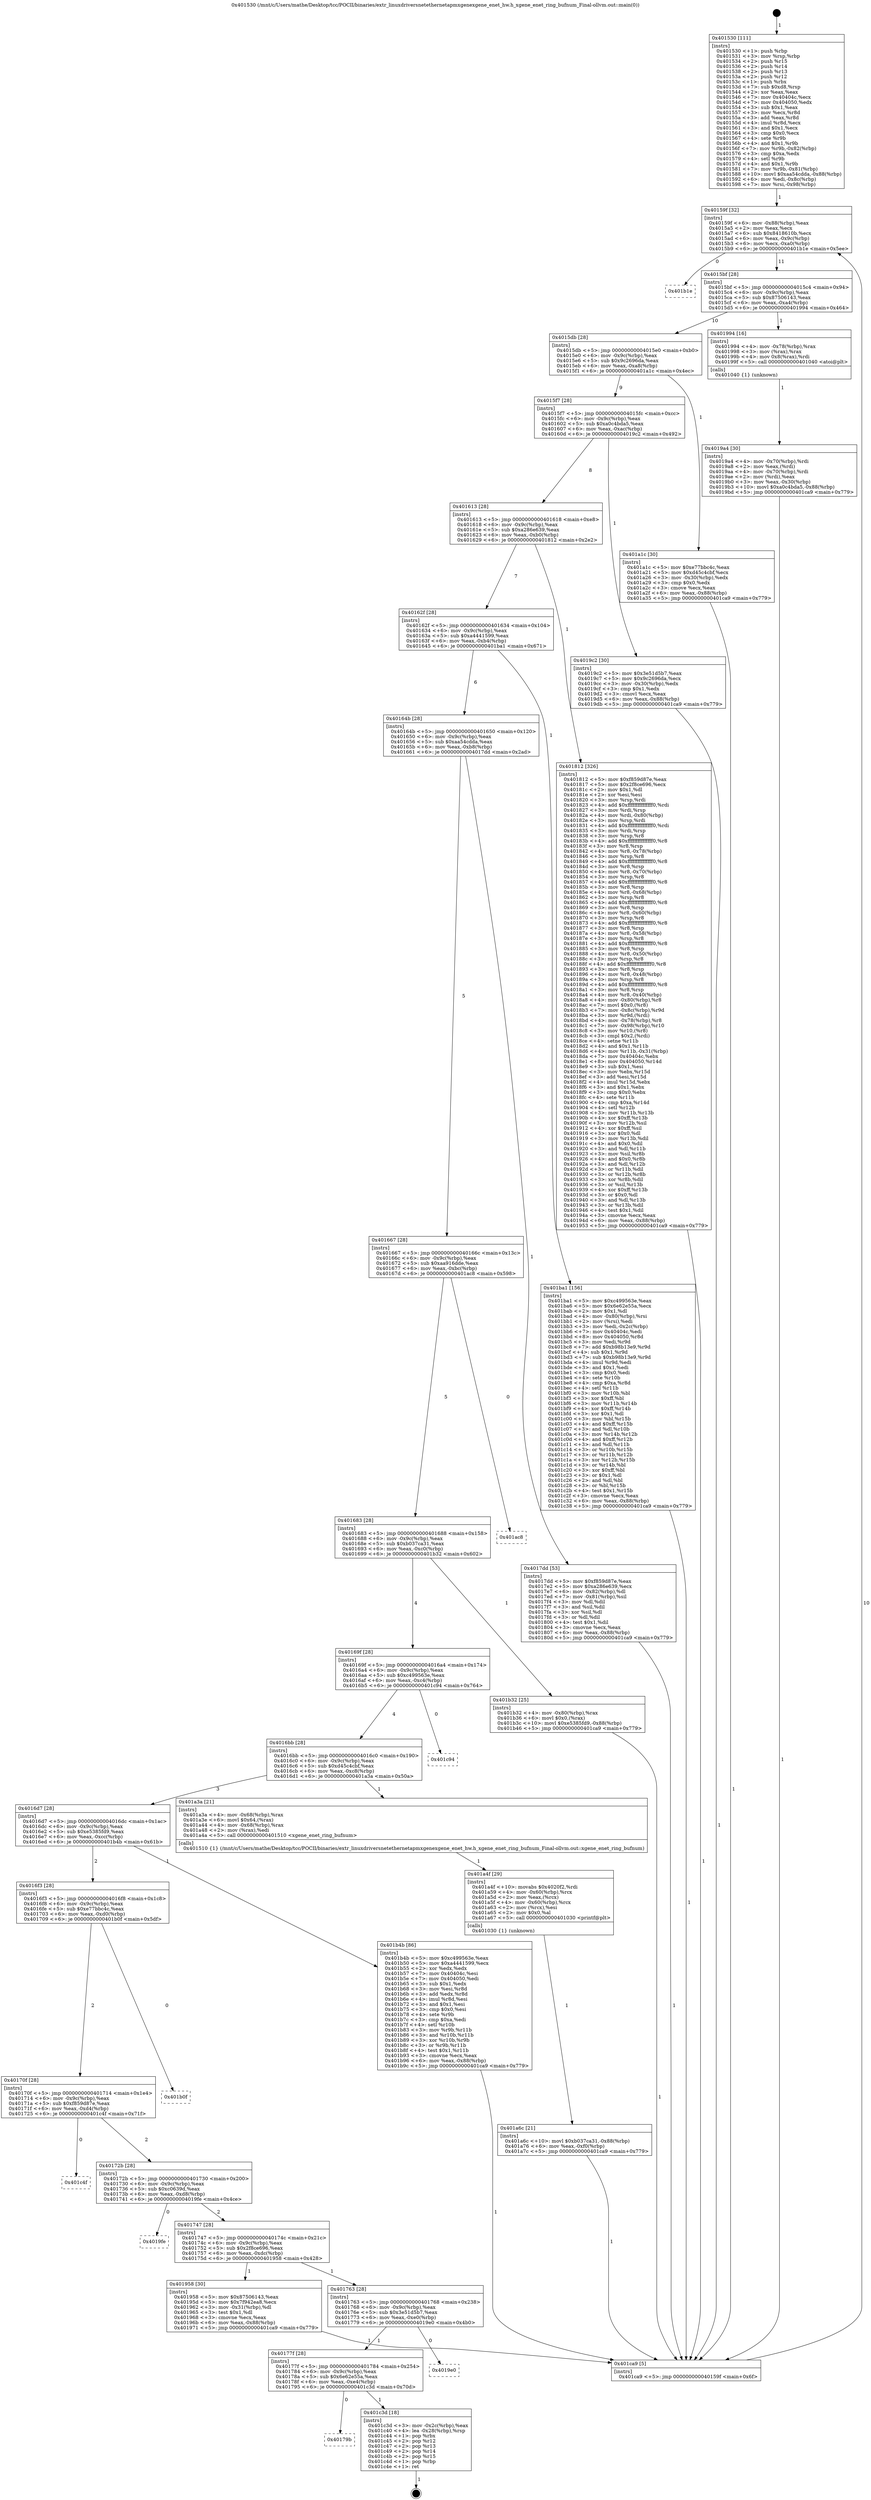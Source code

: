 digraph "0x401530" {
  label = "0x401530 (/mnt/c/Users/mathe/Desktop/tcc/POCII/binaries/extr_linuxdriversnetethernetapmxgenexgene_enet_hw.h_xgene_enet_ring_bufnum_Final-ollvm.out::main(0))"
  labelloc = "t"
  node[shape=record]

  Entry [label="",width=0.3,height=0.3,shape=circle,fillcolor=black,style=filled]
  "0x40159f" [label="{
     0x40159f [32]\l
     | [instrs]\l
     &nbsp;&nbsp;0x40159f \<+6\>: mov -0x88(%rbp),%eax\l
     &nbsp;&nbsp;0x4015a5 \<+2\>: mov %eax,%ecx\l
     &nbsp;&nbsp;0x4015a7 \<+6\>: sub $0x8418610b,%ecx\l
     &nbsp;&nbsp;0x4015ad \<+6\>: mov %eax,-0x9c(%rbp)\l
     &nbsp;&nbsp;0x4015b3 \<+6\>: mov %ecx,-0xa0(%rbp)\l
     &nbsp;&nbsp;0x4015b9 \<+6\>: je 0000000000401b1e \<main+0x5ee\>\l
  }"]
  "0x401b1e" [label="{
     0x401b1e\l
  }", style=dashed]
  "0x4015bf" [label="{
     0x4015bf [28]\l
     | [instrs]\l
     &nbsp;&nbsp;0x4015bf \<+5\>: jmp 00000000004015c4 \<main+0x94\>\l
     &nbsp;&nbsp;0x4015c4 \<+6\>: mov -0x9c(%rbp),%eax\l
     &nbsp;&nbsp;0x4015ca \<+5\>: sub $0x87506143,%eax\l
     &nbsp;&nbsp;0x4015cf \<+6\>: mov %eax,-0xa4(%rbp)\l
     &nbsp;&nbsp;0x4015d5 \<+6\>: je 0000000000401994 \<main+0x464\>\l
  }"]
  Exit [label="",width=0.3,height=0.3,shape=circle,fillcolor=black,style=filled,peripheries=2]
  "0x401994" [label="{
     0x401994 [16]\l
     | [instrs]\l
     &nbsp;&nbsp;0x401994 \<+4\>: mov -0x78(%rbp),%rax\l
     &nbsp;&nbsp;0x401998 \<+3\>: mov (%rax),%rax\l
     &nbsp;&nbsp;0x40199b \<+4\>: mov 0x8(%rax),%rdi\l
     &nbsp;&nbsp;0x40199f \<+5\>: call 0000000000401040 \<atoi@plt\>\l
     | [calls]\l
     &nbsp;&nbsp;0x401040 \{1\} (unknown)\l
  }"]
  "0x4015db" [label="{
     0x4015db [28]\l
     | [instrs]\l
     &nbsp;&nbsp;0x4015db \<+5\>: jmp 00000000004015e0 \<main+0xb0\>\l
     &nbsp;&nbsp;0x4015e0 \<+6\>: mov -0x9c(%rbp),%eax\l
     &nbsp;&nbsp;0x4015e6 \<+5\>: sub $0x9c2696da,%eax\l
     &nbsp;&nbsp;0x4015eb \<+6\>: mov %eax,-0xa8(%rbp)\l
     &nbsp;&nbsp;0x4015f1 \<+6\>: je 0000000000401a1c \<main+0x4ec\>\l
  }"]
  "0x40179b" [label="{
     0x40179b\l
  }", style=dashed]
  "0x401a1c" [label="{
     0x401a1c [30]\l
     | [instrs]\l
     &nbsp;&nbsp;0x401a1c \<+5\>: mov $0xe77bbc4c,%eax\l
     &nbsp;&nbsp;0x401a21 \<+5\>: mov $0xd45c4cbf,%ecx\l
     &nbsp;&nbsp;0x401a26 \<+3\>: mov -0x30(%rbp),%edx\l
     &nbsp;&nbsp;0x401a29 \<+3\>: cmp $0x0,%edx\l
     &nbsp;&nbsp;0x401a2c \<+3\>: cmove %ecx,%eax\l
     &nbsp;&nbsp;0x401a2f \<+6\>: mov %eax,-0x88(%rbp)\l
     &nbsp;&nbsp;0x401a35 \<+5\>: jmp 0000000000401ca9 \<main+0x779\>\l
  }"]
  "0x4015f7" [label="{
     0x4015f7 [28]\l
     | [instrs]\l
     &nbsp;&nbsp;0x4015f7 \<+5\>: jmp 00000000004015fc \<main+0xcc\>\l
     &nbsp;&nbsp;0x4015fc \<+6\>: mov -0x9c(%rbp),%eax\l
     &nbsp;&nbsp;0x401602 \<+5\>: sub $0xa0c4bda5,%eax\l
     &nbsp;&nbsp;0x401607 \<+6\>: mov %eax,-0xac(%rbp)\l
     &nbsp;&nbsp;0x40160d \<+6\>: je 00000000004019c2 \<main+0x492\>\l
  }"]
  "0x401c3d" [label="{
     0x401c3d [18]\l
     | [instrs]\l
     &nbsp;&nbsp;0x401c3d \<+3\>: mov -0x2c(%rbp),%eax\l
     &nbsp;&nbsp;0x401c40 \<+4\>: lea -0x28(%rbp),%rsp\l
     &nbsp;&nbsp;0x401c44 \<+1\>: pop %rbx\l
     &nbsp;&nbsp;0x401c45 \<+2\>: pop %r12\l
     &nbsp;&nbsp;0x401c47 \<+2\>: pop %r13\l
     &nbsp;&nbsp;0x401c49 \<+2\>: pop %r14\l
     &nbsp;&nbsp;0x401c4b \<+2\>: pop %r15\l
     &nbsp;&nbsp;0x401c4d \<+1\>: pop %rbp\l
     &nbsp;&nbsp;0x401c4e \<+1\>: ret\l
  }"]
  "0x4019c2" [label="{
     0x4019c2 [30]\l
     | [instrs]\l
     &nbsp;&nbsp;0x4019c2 \<+5\>: mov $0x3e51d5b7,%eax\l
     &nbsp;&nbsp;0x4019c7 \<+5\>: mov $0x9c2696da,%ecx\l
     &nbsp;&nbsp;0x4019cc \<+3\>: mov -0x30(%rbp),%edx\l
     &nbsp;&nbsp;0x4019cf \<+3\>: cmp $0x1,%edx\l
     &nbsp;&nbsp;0x4019d2 \<+3\>: cmovl %ecx,%eax\l
     &nbsp;&nbsp;0x4019d5 \<+6\>: mov %eax,-0x88(%rbp)\l
     &nbsp;&nbsp;0x4019db \<+5\>: jmp 0000000000401ca9 \<main+0x779\>\l
  }"]
  "0x401613" [label="{
     0x401613 [28]\l
     | [instrs]\l
     &nbsp;&nbsp;0x401613 \<+5\>: jmp 0000000000401618 \<main+0xe8\>\l
     &nbsp;&nbsp;0x401618 \<+6\>: mov -0x9c(%rbp),%eax\l
     &nbsp;&nbsp;0x40161e \<+5\>: sub $0xa286e639,%eax\l
     &nbsp;&nbsp;0x401623 \<+6\>: mov %eax,-0xb0(%rbp)\l
     &nbsp;&nbsp;0x401629 \<+6\>: je 0000000000401812 \<main+0x2e2\>\l
  }"]
  "0x40177f" [label="{
     0x40177f [28]\l
     | [instrs]\l
     &nbsp;&nbsp;0x40177f \<+5\>: jmp 0000000000401784 \<main+0x254\>\l
     &nbsp;&nbsp;0x401784 \<+6\>: mov -0x9c(%rbp),%eax\l
     &nbsp;&nbsp;0x40178a \<+5\>: sub $0x6e62e55a,%eax\l
     &nbsp;&nbsp;0x40178f \<+6\>: mov %eax,-0xe4(%rbp)\l
     &nbsp;&nbsp;0x401795 \<+6\>: je 0000000000401c3d \<main+0x70d\>\l
  }"]
  "0x401812" [label="{
     0x401812 [326]\l
     | [instrs]\l
     &nbsp;&nbsp;0x401812 \<+5\>: mov $0xf859d87e,%eax\l
     &nbsp;&nbsp;0x401817 \<+5\>: mov $0x2f8ce696,%ecx\l
     &nbsp;&nbsp;0x40181c \<+2\>: mov $0x1,%dl\l
     &nbsp;&nbsp;0x40181e \<+2\>: xor %esi,%esi\l
     &nbsp;&nbsp;0x401820 \<+3\>: mov %rsp,%rdi\l
     &nbsp;&nbsp;0x401823 \<+4\>: add $0xfffffffffffffff0,%rdi\l
     &nbsp;&nbsp;0x401827 \<+3\>: mov %rdi,%rsp\l
     &nbsp;&nbsp;0x40182a \<+4\>: mov %rdi,-0x80(%rbp)\l
     &nbsp;&nbsp;0x40182e \<+3\>: mov %rsp,%rdi\l
     &nbsp;&nbsp;0x401831 \<+4\>: add $0xfffffffffffffff0,%rdi\l
     &nbsp;&nbsp;0x401835 \<+3\>: mov %rdi,%rsp\l
     &nbsp;&nbsp;0x401838 \<+3\>: mov %rsp,%r8\l
     &nbsp;&nbsp;0x40183b \<+4\>: add $0xfffffffffffffff0,%r8\l
     &nbsp;&nbsp;0x40183f \<+3\>: mov %r8,%rsp\l
     &nbsp;&nbsp;0x401842 \<+4\>: mov %r8,-0x78(%rbp)\l
     &nbsp;&nbsp;0x401846 \<+3\>: mov %rsp,%r8\l
     &nbsp;&nbsp;0x401849 \<+4\>: add $0xfffffffffffffff0,%r8\l
     &nbsp;&nbsp;0x40184d \<+3\>: mov %r8,%rsp\l
     &nbsp;&nbsp;0x401850 \<+4\>: mov %r8,-0x70(%rbp)\l
     &nbsp;&nbsp;0x401854 \<+3\>: mov %rsp,%r8\l
     &nbsp;&nbsp;0x401857 \<+4\>: add $0xfffffffffffffff0,%r8\l
     &nbsp;&nbsp;0x40185b \<+3\>: mov %r8,%rsp\l
     &nbsp;&nbsp;0x40185e \<+4\>: mov %r8,-0x68(%rbp)\l
     &nbsp;&nbsp;0x401862 \<+3\>: mov %rsp,%r8\l
     &nbsp;&nbsp;0x401865 \<+4\>: add $0xfffffffffffffff0,%r8\l
     &nbsp;&nbsp;0x401869 \<+3\>: mov %r8,%rsp\l
     &nbsp;&nbsp;0x40186c \<+4\>: mov %r8,-0x60(%rbp)\l
     &nbsp;&nbsp;0x401870 \<+3\>: mov %rsp,%r8\l
     &nbsp;&nbsp;0x401873 \<+4\>: add $0xfffffffffffffff0,%r8\l
     &nbsp;&nbsp;0x401877 \<+3\>: mov %r8,%rsp\l
     &nbsp;&nbsp;0x40187a \<+4\>: mov %r8,-0x58(%rbp)\l
     &nbsp;&nbsp;0x40187e \<+3\>: mov %rsp,%r8\l
     &nbsp;&nbsp;0x401881 \<+4\>: add $0xfffffffffffffff0,%r8\l
     &nbsp;&nbsp;0x401885 \<+3\>: mov %r8,%rsp\l
     &nbsp;&nbsp;0x401888 \<+4\>: mov %r8,-0x50(%rbp)\l
     &nbsp;&nbsp;0x40188c \<+3\>: mov %rsp,%r8\l
     &nbsp;&nbsp;0x40188f \<+4\>: add $0xfffffffffffffff0,%r8\l
     &nbsp;&nbsp;0x401893 \<+3\>: mov %r8,%rsp\l
     &nbsp;&nbsp;0x401896 \<+4\>: mov %r8,-0x48(%rbp)\l
     &nbsp;&nbsp;0x40189a \<+3\>: mov %rsp,%r8\l
     &nbsp;&nbsp;0x40189d \<+4\>: add $0xfffffffffffffff0,%r8\l
     &nbsp;&nbsp;0x4018a1 \<+3\>: mov %r8,%rsp\l
     &nbsp;&nbsp;0x4018a4 \<+4\>: mov %r8,-0x40(%rbp)\l
     &nbsp;&nbsp;0x4018a8 \<+4\>: mov -0x80(%rbp),%r8\l
     &nbsp;&nbsp;0x4018ac \<+7\>: movl $0x0,(%r8)\l
     &nbsp;&nbsp;0x4018b3 \<+7\>: mov -0x8c(%rbp),%r9d\l
     &nbsp;&nbsp;0x4018ba \<+3\>: mov %r9d,(%rdi)\l
     &nbsp;&nbsp;0x4018bd \<+4\>: mov -0x78(%rbp),%r8\l
     &nbsp;&nbsp;0x4018c1 \<+7\>: mov -0x98(%rbp),%r10\l
     &nbsp;&nbsp;0x4018c8 \<+3\>: mov %r10,(%r8)\l
     &nbsp;&nbsp;0x4018cb \<+3\>: cmpl $0x2,(%rdi)\l
     &nbsp;&nbsp;0x4018ce \<+4\>: setne %r11b\l
     &nbsp;&nbsp;0x4018d2 \<+4\>: and $0x1,%r11b\l
     &nbsp;&nbsp;0x4018d6 \<+4\>: mov %r11b,-0x31(%rbp)\l
     &nbsp;&nbsp;0x4018da \<+7\>: mov 0x40404c,%ebx\l
     &nbsp;&nbsp;0x4018e1 \<+8\>: mov 0x404050,%r14d\l
     &nbsp;&nbsp;0x4018e9 \<+3\>: sub $0x1,%esi\l
     &nbsp;&nbsp;0x4018ec \<+3\>: mov %ebx,%r15d\l
     &nbsp;&nbsp;0x4018ef \<+3\>: add %esi,%r15d\l
     &nbsp;&nbsp;0x4018f2 \<+4\>: imul %r15d,%ebx\l
     &nbsp;&nbsp;0x4018f6 \<+3\>: and $0x1,%ebx\l
     &nbsp;&nbsp;0x4018f9 \<+3\>: cmp $0x0,%ebx\l
     &nbsp;&nbsp;0x4018fc \<+4\>: sete %r11b\l
     &nbsp;&nbsp;0x401900 \<+4\>: cmp $0xa,%r14d\l
     &nbsp;&nbsp;0x401904 \<+4\>: setl %r12b\l
     &nbsp;&nbsp;0x401908 \<+3\>: mov %r11b,%r13b\l
     &nbsp;&nbsp;0x40190b \<+4\>: xor $0xff,%r13b\l
     &nbsp;&nbsp;0x40190f \<+3\>: mov %r12b,%sil\l
     &nbsp;&nbsp;0x401912 \<+4\>: xor $0xff,%sil\l
     &nbsp;&nbsp;0x401916 \<+3\>: xor $0x0,%dl\l
     &nbsp;&nbsp;0x401919 \<+3\>: mov %r13b,%dil\l
     &nbsp;&nbsp;0x40191c \<+4\>: and $0x0,%dil\l
     &nbsp;&nbsp;0x401920 \<+3\>: and %dl,%r11b\l
     &nbsp;&nbsp;0x401923 \<+3\>: mov %sil,%r8b\l
     &nbsp;&nbsp;0x401926 \<+4\>: and $0x0,%r8b\l
     &nbsp;&nbsp;0x40192a \<+3\>: and %dl,%r12b\l
     &nbsp;&nbsp;0x40192d \<+3\>: or %r11b,%dil\l
     &nbsp;&nbsp;0x401930 \<+3\>: or %r12b,%r8b\l
     &nbsp;&nbsp;0x401933 \<+3\>: xor %r8b,%dil\l
     &nbsp;&nbsp;0x401936 \<+3\>: or %sil,%r13b\l
     &nbsp;&nbsp;0x401939 \<+4\>: xor $0xff,%r13b\l
     &nbsp;&nbsp;0x40193d \<+3\>: or $0x0,%dl\l
     &nbsp;&nbsp;0x401940 \<+3\>: and %dl,%r13b\l
     &nbsp;&nbsp;0x401943 \<+3\>: or %r13b,%dil\l
     &nbsp;&nbsp;0x401946 \<+4\>: test $0x1,%dil\l
     &nbsp;&nbsp;0x40194a \<+3\>: cmovne %ecx,%eax\l
     &nbsp;&nbsp;0x40194d \<+6\>: mov %eax,-0x88(%rbp)\l
     &nbsp;&nbsp;0x401953 \<+5\>: jmp 0000000000401ca9 \<main+0x779\>\l
  }"]
  "0x40162f" [label="{
     0x40162f [28]\l
     | [instrs]\l
     &nbsp;&nbsp;0x40162f \<+5\>: jmp 0000000000401634 \<main+0x104\>\l
     &nbsp;&nbsp;0x401634 \<+6\>: mov -0x9c(%rbp),%eax\l
     &nbsp;&nbsp;0x40163a \<+5\>: sub $0xa4441599,%eax\l
     &nbsp;&nbsp;0x40163f \<+6\>: mov %eax,-0xb4(%rbp)\l
     &nbsp;&nbsp;0x401645 \<+6\>: je 0000000000401ba1 \<main+0x671\>\l
  }"]
  "0x4019e0" [label="{
     0x4019e0\l
  }", style=dashed]
  "0x401ba1" [label="{
     0x401ba1 [156]\l
     | [instrs]\l
     &nbsp;&nbsp;0x401ba1 \<+5\>: mov $0xc499563e,%eax\l
     &nbsp;&nbsp;0x401ba6 \<+5\>: mov $0x6e62e55a,%ecx\l
     &nbsp;&nbsp;0x401bab \<+2\>: mov $0x1,%dl\l
     &nbsp;&nbsp;0x401bad \<+4\>: mov -0x80(%rbp),%rsi\l
     &nbsp;&nbsp;0x401bb1 \<+2\>: mov (%rsi),%edi\l
     &nbsp;&nbsp;0x401bb3 \<+3\>: mov %edi,-0x2c(%rbp)\l
     &nbsp;&nbsp;0x401bb6 \<+7\>: mov 0x40404c,%edi\l
     &nbsp;&nbsp;0x401bbd \<+8\>: mov 0x404050,%r8d\l
     &nbsp;&nbsp;0x401bc5 \<+3\>: mov %edi,%r9d\l
     &nbsp;&nbsp;0x401bc8 \<+7\>: add $0xb98b13e9,%r9d\l
     &nbsp;&nbsp;0x401bcf \<+4\>: sub $0x1,%r9d\l
     &nbsp;&nbsp;0x401bd3 \<+7\>: sub $0xb98b13e9,%r9d\l
     &nbsp;&nbsp;0x401bda \<+4\>: imul %r9d,%edi\l
     &nbsp;&nbsp;0x401bde \<+3\>: and $0x1,%edi\l
     &nbsp;&nbsp;0x401be1 \<+3\>: cmp $0x0,%edi\l
     &nbsp;&nbsp;0x401be4 \<+4\>: sete %r10b\l
     &nbsp;&nbsp;0x401be8 \<+4\>: cmp $0xa,%r8d\l
     &nbsp;&nbsp;0x401bec \<+4\>: setl %r11b\l
     &nbsp;&nbsp;0x401bf0 \<+3\>: mov %r10b,%bl\l
     &nbsp;&nbsp;0x401bf3 \<+3\>: xor $0xff,%bl\l
     &nbsp;&nbsp;0x401bf6 \<+3\>: mov %r11b,%r14b\l
     &nbsp;&nbsp;0x401bf9 \<+4\>: xor $0xff,%r14b\l
     &nbsp;&nbsp;0x401bfd \<+3\>: xor $0x1,%dl\l
     &nbsp;&nbsp;0x401c00 \<+3\>: mov %bl,%r15b\l
     &nbsp;&nbsp;0x401c03 \<+4\>: and $0xff,%r15b\l
     &nbsp;&nbsp;0x401c07 \<+3\>: and %dl,%r10b\l
     &nbsp;&nbsp;0x401c0a \<+3\>: mov %r14b,%r12b\l
     &nbsp;&nbsp;0x401c0d \<+4\>: and $0xff,%r12b\l
     &nbsp;&nbsp;0x401c11 \<+3\>: and %dl,%r11b\l
     &nbsp;&nbsp;0x401c14 \<+3\>: or %r10b,%r15b\l
     &nbsp;&nbsp;0x401c17 \<+3\>: or %r11b,%r12b\l
     &nbsp;&nbsp;0x401c1a \<+3\>: xor %r12b,%r15b\l
     &nbsp;&nbsp;0x401c1d \<+3\>: or %r14b,%bl\l
     &nbsp;&nbsp;0x401c20 \<+3\>: xor $0xff,%bl\l
     &nbsp;&nbsp;0x401c23 \<+3\>: or $0x1,%dl\l
     &nbsp;&nbsp;0x401c26 \<+2\>: and %dl,%bl\l
     &nbsp;&nbsp;0x401c28 \<+3\>: or %bl,%r15b\l
     &nbsp;&nbsp;0x401c2b \<+4\>: test $0x1,%r15b\l
     &nbsp;&nbsp;0x401c2f \<+3\>: cmovne %ecx,%eax\l
     &nbsp;&nbsp;0x401c32 \<+6\>: mov %eax,-0x88(%rbp)\l
     &nbsp;&nbsp;0x401c38 \<+5\>: jmp 0000000000401ca9 \<main+0x779\>\l
  }"]
  "0x40164b" [label="{
     0x40164b [28]\l
     | [instrs]\l
     &nbsp;&nbsp;0x40164b \<+5\>: jmp 0000000000401650 \<main+0x120\>\l
     &nbsp;&nbsp;0x401650 \<+6\>: mov -0x9c(%rbp),%eax\l
     &nbsp;&nbsp;0x401656 \<+5\>: sub $0xaa54cdda,%eax\l
     &nbsp;&nbsp;0x40165b \<+6\>: mov %eax,-0xb8(%rbp)\l
     &nbsp;&nbsp;0x401661 \<+6\>: je 00000000004017dd \<main+0x2ad\>\l
  }"]
  "0x401a6c" [label="{
     0x401a6c [21]\l
     | [instrs]\l
     &nbsp;&nbsp;0x401a6c \<+10\>: movl $0xb037ca31,-0x88(%rbp)\l
     &nbsp;&nbsp;0x401a76 \<+6\>: mov %eax,-0xf0(%rbp)\l
     &nbsp;&nbsp;0x401a7c \<+5\>: jmp 0000000000401ca9 \<main+0x779\>\l
  }"]
  "0x4017dd" [label="{
     0x4017dd [53]\l
     | [instrs]\l
     &nbsp;&nbsp;0x4017dd \<+5\>: mov $0xf859d87e,%eax\l
     &nbsp;&nbsp;0x4017e2 \<+5\>: mov $0xa286e639,%ecx\l
     &nbsp;&nbsp;0x4017e7 \<+6\>: mov -0x82(%rbp),%dl\l
     &nbsp;&nbsp;0x4017ed \<+7\>: mov -0x81(%rbp),%sil\l
     &nbsp;&nbsp;0x4017f4 \<+3\>: mov %dl,%dil\l
     &nbsp;&nbsp;0x4017f7 \<+3\>: and %sil,%dil\l
     &nbsp;&nbsp;0x4017fa \<+3\>: xor %sil,%dl\l
     &nbsp;&nbsp;0x4017fd \<+3\>: or %dl,%dil\l
     &nbsp;&nbsp;0x401800 \<+4\>: test $0x1,%dil\l
     &nbsp;&nbsp;0x401804 \<+3\>: cmovne %ecx,%eax\l
     &nbsp;&nbsp;0x401807 \<+6\>: mov %eax,-0x88(%rbp)\l
     &nbsp;&nbsp;0x40180d \<+5\>: jmp 0000000000401ca9 \<main+0x779\>\l
  }"]
  "0x401667" [label="{
     0x401667 [28]\l
     | [instrs]\l
     &nbsp;&nbsp;0x401667 \<+5\>: jmp 000000000040166c \<main+0x13c\>\l
     &nbsp;&nbsp;0x40166c \<+6\>: mov -0x9c(%rbp),%eax\l
     &nbsp;&nbsp;0x401672 \<+5\>: sub $0xaa916dde,%eax\l
     &nbsp;&nbsp;0x401677 \<+6\>: mov %eax,-0xbc(%rbp)\l
     &nbsp;&nbsp;0x40167d \<+6\>: je 0000000000401ac8 \<main+0x598\>\l
  }"]
  "0x401ca9" [label="{
     0x401ca9 [5]\l
     | [instrs]\l
     &nbsp;&nbsp;0x401ca9 \<+5\>: jmp 000000000040159f \<main+0x6f\>\l
  }"]
  "0x401530" [label="{
     0x401530 [111]\l
     | [instrs]\l
     &nbsp;&nbsp;0x401530 \<+1\>: push %rbp\l
     &nbsp;&nbsp;0x401531 \<+3\>: mov %rsp,%rbp\l
     &nbsp;&nbsp;0x401534 \<+2\>: push %r15\l
     &nbsp;&nbsp;0x401536 \<+2\>: push %r14\l
     &nbsp;&nbsp;0x401538 \<+2\>: push %r13\l
     &nbsp;&nbsp;0x40153a \<+2\>: push %r12\l
     &nbsp;&nbsp;0x40153c \<+1\>: push %rbx\l
     &nbsp;&nbsp;0x40153d \<+7\>: sub $0xd8,%rsp\l
     &nbsp;&nbsp;0x401544 \<+2\>: xor %eax,%eax\l
     &nbsp;&nbsp;0x401546 \<+7\>: mov 0x40404c,%ecx\l
     &nbsp;&nbsp;0x40154d \<+7\>: mov 0x404050,%edx\l
     &nbsp;&nbsp;0x401554 \<+3\>: sub $0x1,%eax\l
     &nbsp;&nbsp;0x401557 \<+3\>: mov %ecx,%r8d\l
     &nbsp;&nbsp;0x40155a \<+3\>: add %eax,%r8d\l
     &nbsp;&nbsp;0x40155d \<+4\>: imul %r8d,%ecx\l
     &nbsp;&nbsp;0x401561 \<+3\>: and $0x1,%ecx\l
     &nbsp;&nbsp;0x401564 \<+3\>: cmp $0x0,%ecx\l
     &nbsp;&nbsp;0x401567 \<+4\>: sete %r9b\l
     &nbsp;&nbsp;0x40156b \<+4\>: and $0x1,%r9b\l
     &nbsp;&nbsp;0x40156f \<+7\>: mov %r9b,-0x82(%rbp)\l
     &nbsp;&nbsp;0x401576 \<+3\>: cmp $0xa,%edx\l
     &nbsp;&nbsp;0x401579 \<+4\>: setl %r9b\l
     &nbsp;&nbsp;0x40157d \<+4\>: and $0x1,%r9b\l
     &nbsp;&nbsp;0x401581 \<+7\>: mov %r9b,-0x81(%rbp)\l
     &nbsp;&nbsp;0x401588 \<+10\>: movl $0xaa54cdda,-0x88(%rbp)\l
     &nbsp;&nbsp;0x401592 \<+6\>: mov %edi,-0x8c(%rbp)\l
     &nbsp;&nbsp;0x401598 \<+7\>: mov %rsi,-0x98(%rbp)\l
  }"]
  "0x401a4f" [label="{
     0x401a4f [29]\l
     | [instrs]\l
     &nbsp;&nbsp;0x401a4f \<+10\>: movabs $0x4020f2,%rdi\l
     &nbsp;&nbsp;0x401a59 \<+4\>: mov -0x60(%rbp),%rcx\l
     &nbsp;&nbsp;0x401a5d \<+2\>: mov %eax,(%rcx)\l
     &nbsp;&nbsp;0x401a5f \<+4\>: mov -0x60(%rbp),%rcx\l
     &nbsp;&nbsp;0x401a63 \<+2\>: mov (%rcx),%esi\l
     &nbsp;&nbsp;0x401a65 \<+2\>: mov $0x0,%al\l
     &nbsp;&nbsp;0x401a67 \<+5\>: call 0000000000401030 \<printf@plt\>\l
     | [calls]\l
     &nbsp;&nbsp;0x401030 \{1\} (unknown)\l
  }"]
  "0x4019a4" [label="{
     0x4019a4 [30]\l
     | [instrs]\l
     &nbsp;&nbsp;0x4019a4 \<+4\>: mov -0x70(%rbp),%rdi\l
     &nbsp;&nbsp;0x4019a8 \<+2\>: mov %eax,(%rdi)\l
     &nbsp;&nbsp;0x4019aa \<+4\>: mov -0x70(%rbp),%rdi\l
     &nbsp;&nbsp;0x4019ae \<+2\>: mov (%rdi),%eax\l
     &nbsp;&nbsp;0x4019b0 \<+3\>: mov %eax,-0x30(%rbp)\l
     &nbsp;&nbsp;0x4019b3 \<+10\>: movl $0xa0c4bda5,-0x88(%rbp)\l
     &nbsp;&nbsp;0x4019bd \<+5\>: jmp 0000000000401ca9 \<main+0x779\>\l
  }"]
  "0x401ac8" [label="{
     0x401ac8\l
  }", style=dashed]
  "0x401683" [label="{
     0x401683 [28]\l
     | [instrs]\l
     &nbsp;&nbsp;0x401683 \<+5\>: jmp 0000000000401688 \<main+0x158\>\l
     &nbsp;&nbsp;0x401688 \<+6\>: mov -0x9c(%rbp),%eax\l
     &nbsp;&nbsp;0x40168e \<+5\>: sub $0xb037ca31,%eax\l
     &nbsp;&nbsp;0x401693 \<+6\>: mov %eax,-0xc0(%rbp)\l
     &nbsp;&nbsp;0x401699 \<+6\>: je 0000000000401b32 \<main+0x602\>\l
  }"]
  "0x401763" [label="{
     0x401763 [28]\l
     | [instrs]\l
     &nbsp;&nbsp;0x401763 \<+5\>: jmp 0000000000401768 \<main+0x238\>\l
     &nbsp;&nbsp;0x401768 \<+6\>: mov -0x9c(%rbp),%eax\l
     &nbsp;&nbsp;0x40176e \<+5\>: sub $0x3e51d5b7,%eax\l
     &nbsp;&nbsp;0x401773 \<+6\>: mov %eax,-0xe0(%rbp)\l
     &nbsp;&nbsp;0x401779 \<+6\>: je 00000000004019e0 \<main+0x4b0\>\l
  }"]
  "0x401b32" [label="{
     0x401b32 [25]\l
     | [instrs]\l
     &nbsp;&nbsp;0x401b32 \<+4\>: mov -0x80(%rbp),%rax\l
     &nbsp;&nbsp;0x401b36 \<+6\>: movl $0x0,(%rax)\l
     &nbsp;&nbsp;0x401b3c \<+10\>: movl $0xe5385fd9,-0x88(%rbp)\l
     &nbsp;&nbsp;0x401b46 \<+5\>: jmp 0000000000401ca9 \<main+0x779\>\l
  }"]
  "0x40169f" [label="{
     0x40169f [28]\l
     | [instrs]\l
     &nbsp;&nbsp;0x40169f \<+5\>: jmp 00000000004016a4 \<main+0x174\>\l
     &nbsp;&nbsp;0x4016a4 \<+6\>: mov -0x9c(%rbp),%eax\l
     &nbsp;&nbsp;0x4016aa \<+5\>: sub $0xc499563e,%eax\l
     &nbsp;&nbsp;0x4016af \<+6\>: mov %eax,-0xc4(%rbp)\l
     &nbsp;&nbsp;0x4016b5 \<+6\>: je 0000000000401c94 \<main+0x764\>\l
  }"]
  "0x401958" [label="{
     0x401958 [30]\l
     | [instrs]\l
     &nbsp;&nbsp;0x401958 \<+5\>: mov $0x87506143,%eax\l
     &nbsp;&nbsp;0x40195d \<+5\>: mov $0x7f942ea8,%ecx\l
     &nbsp;&nbsp;0x401962 \<+3\>: mov -0x31(%rbp),%dl\l
     &nbsp;&nbsp;0x401965 \<+3\>: test $0x1,%dl\l
     &nbsp;&nbsp;0x401968 \<+3\>: cmovne %ecx,%eax\l
     &nbsp;&nbsp;0x40196b \<+6\>: mov %eax,-0x88(%rbp)\l
     &nbsp;&nbsp;0x401971 \<+5\>: jmp 0000000000401ca9 \<main+0x779\>\l
  }"]
  "0x401c94" [label="{
     0x401c94\l
  }", style=dashed]
  "0x4016bb" [label="{
     0x4016bb [28]\l
     | [instrs]\l
     &nbsp;&nbsp;0x4016bb \<+5\>: jmp 00000000004016c0 \<main+0x190\>\l
     &nbsp;&nbsp;0x4016c0 \<+6\>: mov -0x9c(%rbp),%eax\l
     &nbsp;&nbsp;0x4016c6 \<+5\>: sub $0xd45c4cbf,%eax\l
     &nbsp;&nbsp;0x4016cb \<+6\>: mov %eax,-0xc8(%rbp)\l
     &nbsp;&nbsp;0x4016d1 \<+6\>: je 0000000000401a3a \<main+0x50a\>\l
  }"]
  "0x401747" [label="{
     0x401747 [28]\l
     | [instrs]\l
     &nbsp;&nbsp;0x401747 \<+5\>: jmp 000000000040174c \<main+0x21c\>\l
     &nbsp;&nbsp;0x40174c \<+6\>: mov -0x9c(%rbp),%eax\l
     &nbsp;&nbsp;0x401752 \<+5\>: sub $0x2f8ce696,%eax\l
     &nbsp;&nbsp;0x401757 \<+6\>: mov %eax,-0xdc(%rbp)\l
     &nbsp;&nbsp;0x40175d \<+6\>: je 0000000000401958 \<main+0x428\>\l
  }"]
  "0x401a3a" [label="{
     0x401a3a [21]\l
     | [instrs]\l
     &nbsp;&nbsp;0x401a3a \<+4\>: mov -0x68(%rbp),%rax\l
     &nbsp;&nbsp;0x401a3e \<+6\>: movl $0x64,(%rax)\l
     &nbsp;&nbsp;0x401a44 \<+4\>: mov -0x68(%rbp),%rax\l
     &nbsp;&nbsp;0x401a48 \<+2\>: mov (%rax),%edi\l
     &nbsp;&nbsp;0x401a4a \<+5\>: call 0000000000401510 \<xgene_enet_ring_bufnum\>\l
     | [calls]\l
     &nbsp;&nbsp;0x401510 \{1\} (/mnt/c/Users/mathe/Desktop/tcc/POCII/binaries/extr_linuxdriversnetethernetapmxgenexgene_enet_hw.h_xgene_enet_ring_bufnum_Final-ollvm.out::xgene_enet_ring_bufnum)\l
  }"]
  "0x4016d7" [label="{
     0x4016d7 [28]\l
     | [instrs]\l
     &nbsp;&nbsp;0x4016d7 \<+5\>: jmp 00000000004016dc \<main+0x1ac\>\l
     &nbsp;&nbsp;0x4016dc \<+6\>: mov -0x9c(%rbp),%eax\l
     &nbsp;&nbsp;0x4016e2 \<+5\>: sub $0xe5385fd9,%eax\l
     &nbsp;&nbsp;0x4016e7 \<+6\>: mov %eax,-0xcc(%rbp)\l
     &nbsp;&nbsp;0x4016ed \<+6\>: je 0000000000401b4b \<main+0x61b\>\l
  }"]
  "0x4019fe" [label="{
     0x4019fe\l
  }", style=dashed]
  "0x401b4b" [label="{
     0x401b4b [86]\l
     | [instrs]\l
     &nbsp;&nbsp;0x401b4b \<+5\>: mov $0xc499563e,%eax\l
     &nbsp;&nbsp;0x401b50 \<+5\>: mov $0xa4441599,%ecx\l
     &nbsp;&nbsp;0x401b55 \<+2\>: xor %edx,%edx\l
     &nbsp;&nbsp;0x401b57 \<+7\>: mov 0x40404c,%esi\l
     &nbsp;&nbsp;0x401b5e \<+7\>: mov 0x404050,%edi\l
     &nbsp;&nbsp;0x401b65 \<+3\>: sub $0x1,%edx\l
     &nbsp;&nbsp;0x401b68 \<+3\>: mov %esi,%r8d\l
     &nbsp;&nbsp;0x401b6b \<+3\>: add %edx,%r8d\l
     &nbsp;&nbsp;0x401b6e \<+4\>: imul %r8d,%esi\l
     &nbsp;&nbsp;0x401b72 \<+3\>: and $0x1,%esi\l
     &nbsp;&nbsp;0x401b75 \<+3\>: cmp $0x0,%esi\l
     &nbsp;&nbsp;0x401b78 \<+4\>: sete %r9b\l
     &nbsp;&nbsp;0x401b7c \<+3\>: cmp $0xa,%edi\l
     &nbsp;&nbsp;0x401b7f \<+4\>: setl %r10b\l
     &nbsp;&nbsp;0x401b83 \<+3\>: mov %r9b,%r11b\l
     &nbsp;&nbsp;0x401b86 \<+3\>: and %r10b,%r11b\l
     &nbsp;&nbsp;0x401b89 \<+3\>: xor %r10b,%r9b\l
     &nbsp;&nbsp;0x401b8c \<+3\>: or %r9b,%r11b\l
     &nbsp;&nbsp;0x401b8f \<+4\>: test $0x1,%r11b\l
     &nbsp;&nbsp;0x401b93 \<+3\>: cmovne %ecx,%eax\l
     &nbsp;&nbsp;0x401b96 \<+6\>: mov %eax,-0x88(%rbp)\l
     &nbsp;&nbsp;0x401b9c \<+5\>: jmp 0000000000401ca9 \<main+0x779\>\l
  }"]
  "0x4016f3" [label="{
     0x4016f3 [28]\l
     | [instrs]\l
     &nbsp;&nbsp;0x4016f3 \<+5\>: jmp 00000000004016f8 \<main+0x1c8\>\l
     &nbsp;&nbsp;0x4016f8 \<+6\>: mov -0x9c(%rbp),%eax\l
     &nbsp;&nbsp;0x4016fe \<+5\>: sub $0xe77bbc4c,%eax\l
     &nbsp;&nbsp;0x401703 \<+6\>: mov %eax,-0xd0(%rbp)\l
     &nbsp;&nbsp;0x401709 \<+6\>: je 0000000000401b0f \<main+0x5df\>\l
  }"]
  "0x40172b" [label="{
     0x40172b [28]\l
     | [instrs]\l
     &nbsp;&nbsp;0x40172b \<+5\>: jmp 0000000000401730 \<main+0x200\>\l
     &nbsp;&nbsp;0x401730 \<+6\>: mov -0x9c(%rbp),%eax\l
     &nbsp;&nbsp;0x401736 \<+5\>: sub $0xc0639d,%eax\l
     &nbsp;&nbsp;0x40173b \<+6\>: mov %eax,-0xd8(%rbp)\l
     &nbsp;&nbsp;0x401741 \<+6\>: je 00000000004019fe \<main+0x4ce\>\l
  }"]
  "0x401b0f" [label="{
     0x401b0f\l
  }", style=dashed]
  "0x40170f" [label="{
     0x40170f [28]\l
     | [instrs]\l
     &nbsp;&nbsp;0x40170f \<+5\>: jmp 0000000000401714 \<main+0x1e4\>\l
     &nbsp;&nbsp;0x401714 \<+6\>: mov -0x9c(%rbp),%eax\l
     &nbsp;&nbsp;0x40171a \<+5\>: sub $0xf859d87e,%eax\l
     &nbsp;&nbsp;0x40171f \<+6\>: mov %eax,-0xd4(%rbp)\l
     &nbsp;&nbsp;0x401725 \<+6\>: je 0000000000401c4f \<main+0x71f\>\l
  }"]
  "0x401c4f" [label="{
     0x401c4f\l
  }", style=dashed]
  Entry -> "0x401530" [label=" 1"]
  "0x40159f" -> "0x401b1e" [label=" 0"]
  "0x40159f" -> "0x4015bf" [label=" 11"]
  "0x401c3d" -> Exit [label=" 1"]
  "0x4015bf" -> "0x401994" [label=" 1"]
  "0x4015bf" -> "0x4015db" [label=" 10"]
  "0x40177f" -> "0x40179b" [label=" 0"]
  "0x4015db" -> "0x401a1c" [label=" 1"]
  "0x4015db" -> "0x4015f7" [label=" 9"]
  "0x40177f" -> "0x401c3d" [label=" 1"]
  "0x4015f7" -> "0x4019c2" [label=" 1"]
  "0x4015f7" -> "0x401613" [label=" 8"]
  "0x401763" -> "0x40177f" [label=" 1"]
  "0x401613" -> "0x401812" [label=" 1"]
  "0x401613" -> "0x40162f" [label=" 7"]
  "0x401763" -> "0x4019e0" [label=" 0"]
  "0x40162f" -> "0x401ba1" [label=" 1"]
  "0x40162f" -> "0x40164b" [label=" 6"]
  "0x401ba1" -> "0x401ca9" [label=" 1"]
  "0x40164b" -> "0x4017dd" [label=" 1"]
  "0x40164b" -> "0x401667" [label=" 5"]
  "0x4017dd" -> "0x401ca9" [label=" 1"]
  "0x401530" -> "0x40159f" [label=" 1"]
  "0x401ca9" -> "0x40159f" [label=" 10"]
  "0x401b4b" -> "0x401ca9" [label=" 1"]
  "0x401812" -> "0x401ca9" [label=" 1"]
  "0x401b32" -> "0x401ca9" [label=" 1"]
  "0x401667" -> "0x401ac8" [label=" 0"]
  "0x401667" -> "0x401683" [label=" 5"]
  "0x401a6c" -> "0x401ca9" [label=" 1"]
  "0x401683" -> "0x401b32" [label=" 1"]
  "0x401683" -> "0x40169f" [label=" 4"]
  "0x401a4f" -> "0x401a6c" [label=" 1"]
  "0x40169f" -> "0x401c94" [label=" 0"]
  "0x40169f" -> "0x4016bb" [label=" 4"]
  "0x401a3a" -> "0x401a4f" [label=" 1"]
  "0x4016bb" -> "0x401a3a" [label=" 1"]
  "0x4016bb" -> "0x4016d7" [label=" 3"]
  "0x4019c2" -> "0x401ca9" [label=" 1"]
  "0x4016d7" -> "0x401b4b" [label=" 1"]
  "0x4016d7" -> "0x4016f3" [label=" 2"]
  "0x4019a4" -> "0x401ca9" [label=" 1"]
  "0x4016f3" -> "0x401b0f" [label=" 0"]
  "0x4016f3" -> "0x40170f" [label=" 2"]
  "0x401958" -> "0x401ca9" [label=" 1"]
  "0x40170f" -> "0x401c4f" [label=" 0"]
  "0x40170f" -> "0x40172b" [label=" 2"]
  "0x401994" -> "0x4019a4" [label=" 1"]
  "0x40172b" -> "0x4019fe" [label=" 0"]
  "0x40172b" -> "0x401747" [label=" 2"]
  "0x401a1c" -> "0x401ca9" [label=" 1"]
  "0x401747" -> "0x401958" [label=" 1"]
  "0x401747" -> "0x401763" [label=" 1"]
}
